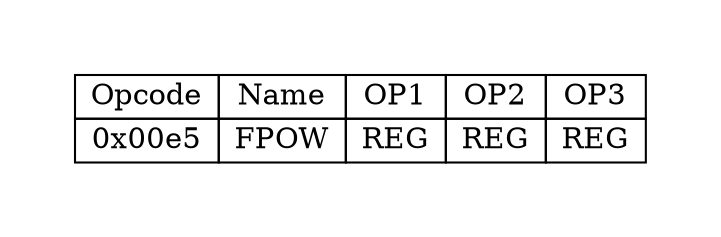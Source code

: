digraph{
graph [pad="0.5", nodesep="0.5", ranksep="2" ]
node[shape=plain]
Foo [label=<
<table border="0" cellborder="1" cellspacing="0">
<tr><td> Opcode </td> <td> Name </td> <td> OP1 </td><td> OP2 </td><td> OP3 </td> </tr>
<tr>"<td> 0x00e5 </td><td> FPOW </td><td> REG </td><td> REG </td><td> REG </td> </tr>
</table>>];
}
